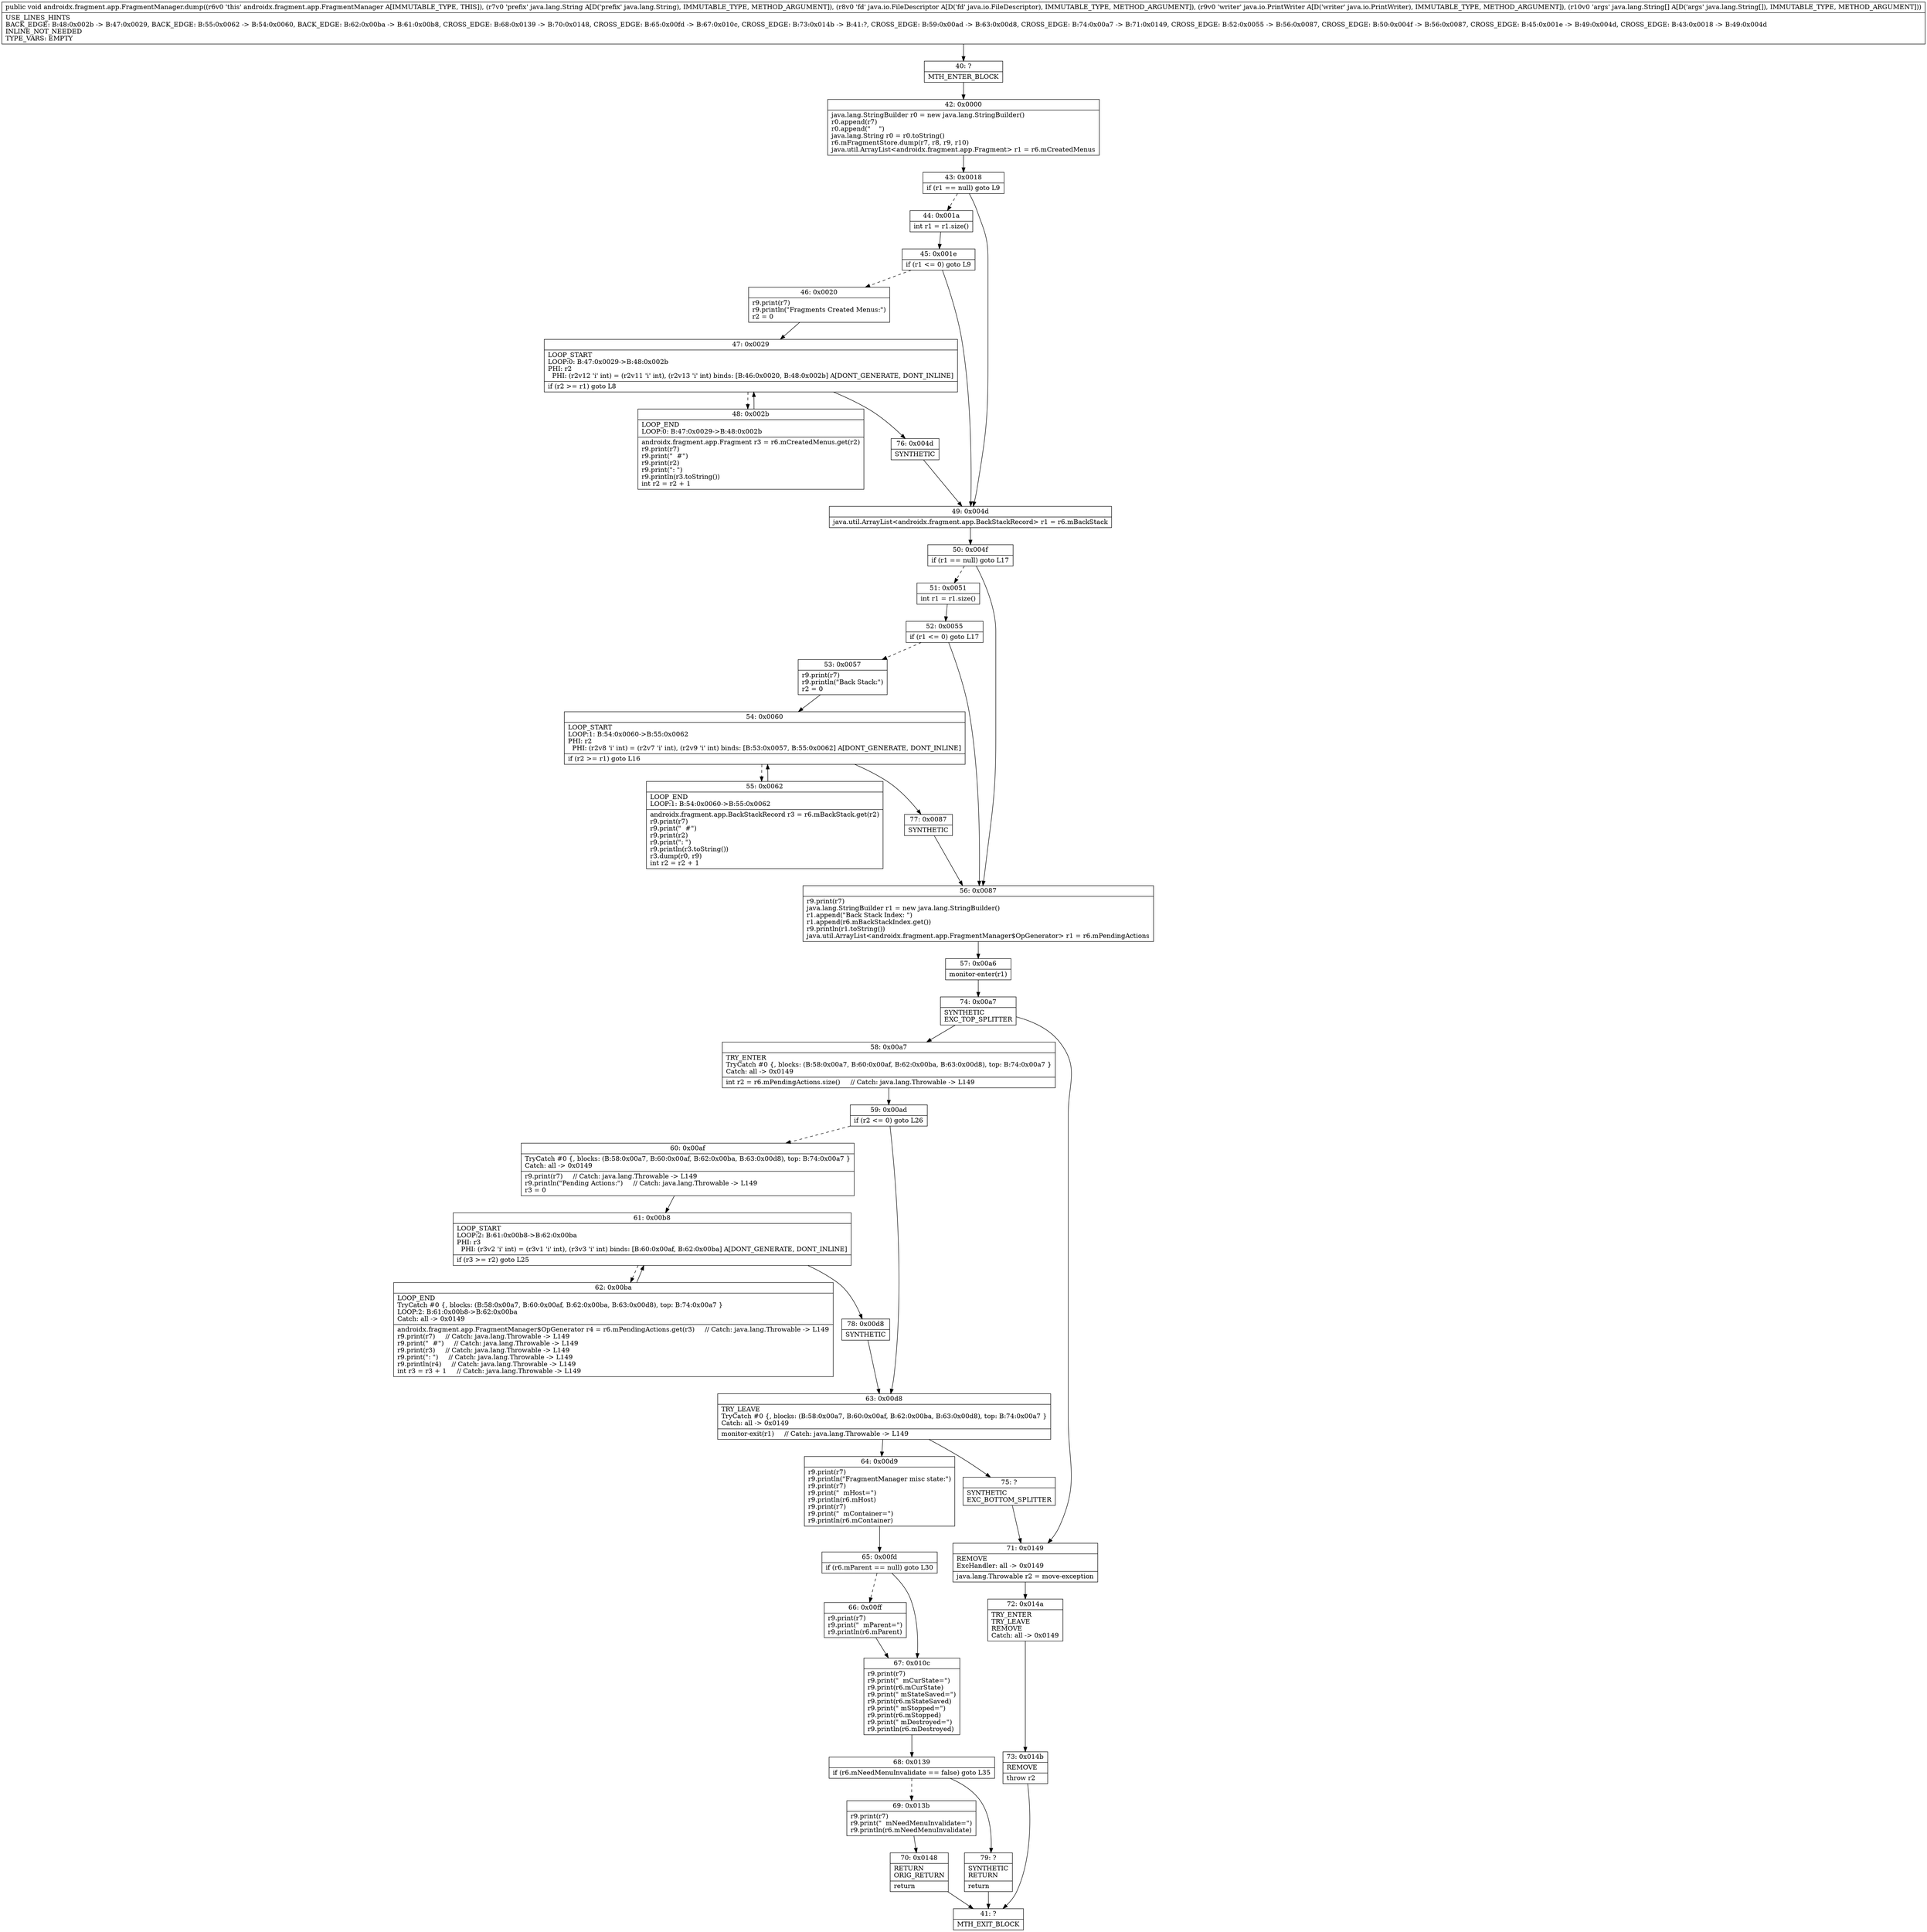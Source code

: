 digraph "CFG forandroidx.fragment.app.FragmentManager.dump(Ljava\/lang\/String;Ljava\/io\/FileDescriptor;Ljava\/io\/PrintWriter;[Ljava\/lang\/String;)V" {
Node_40 [shape=record,label="{40\:\ ?|MTH_ENTER_BLOCK\l}"];
Node_42 [shape=record,label="{42\:\ 0x0000|java.lang.StringBuilder r0 = new java.lang.StringBuilder()\lr0.append(r7)\lr0.append(\"    \")\ljava.lang.String r0 = r0.toString()\lr6.mFragmentStore.dump(r7, r8, r9, r10)\ljava.util.ArrayList\<androidx.fragment.app.Fragment\> r1 = r6.mCreatedMenus\l}"];
Node_43 [shape=record,label="{43\:\ 0x0018|if (r1 == null) goto L9\l}"];
Node_44 [shape=record,label="{44\:\ 0x001a|int r1 = r1.size()\l}"];
Node_45 [shape=record,label="{45\:\ 0x001e|if (r1 \<= 0) goto L9\l}"];
Node_46 [shape=record,label="{46\:\ 0x0020|r9.print(r7)\lr9.println(\"Fragments Created Menus:\")\lr2 = 0\l}"];
Node_47 [shape=record,label="{47\:\ 0x0029|LOOP_START\lLOOP:0: B:47:0x0029\-\>B:48:0x002b\lPHI: r2 \l  PHI: (r2v12 'i' int) = (r2v11 'i' int), (r2v13 'i' int) binds: [B:46:0x0020, B:48:0x002b] A[DONT_GENERATE, DONT_INLINE]\l|if (r2 \>= r1) goto L8\l}"];
Node_48 [shape=record,label="{48\:\ 0x002b|LOOP_END\lLOOP:0: B:47:0x0029\-\>B:48:0x002b\l|androidx.fragment.app.Fragment r3 = r6.mCreatedMenus.get(r2)\lr9.print(r7)\lr9.print(\"  #\")\lr9.print(r2)\lr9.print(\": \")\lr9.println(r3.toString())\lint r2 = r2 + 1\l}"];
Node_76 [shape=record,label="{76\:\ 0x004d|SYNTHETIC\l}"];
Node_49 [shape=record,label="{49\:\ 0x004d|java.util.ArrayList\<androidx.fragment.app.BackStackRecord\> r1 = r6.mBackStack\l}"];
Node_50 [shape=record,label="{50\:\ 0x004f|if (r1 == null) goto L17\l}"];
Node_51 [shape=record,label="{51\:\ 0x0051|int r1 = r1.size()\l}"];
Node_52 [shape=record,label="{52\:\ 0x0055|if (r1 \<= 0) goto L17\l}"];
Node_53 [shape=record,label="{53\:\ 0x0057|r9.print(r7)\lr9.println(\"Back Stack:\")\lr2 = 0\l}"];
Node_54 [shape=record,label="{54\:\ 0x0060|LOOP_START\lLOOP:1: B:54:0x0060\-\>B:55:0x0062\lPHI: r2 \l  PHI: (r2v8 'i' int) = (r2v7 'i' int), (r2v9 'i' int) binds: [B:53:0x0057, B:55:0x0062] A[DONT_GENERATE, DONT_INLINE]\l|if (r2 \>= r1) goto L16\l}"];
Node_55 [shape=record,label="{55\:\ 0x0062|LOOP_END\lLOOP:1: B:54:0x0060\-\>B:55:0x0062\l|androidx.fragment.app.BackStackRecord r3 = r6.mBackStack.get(r2)\lr9.print(r7)\lr9.print(\"  #\")\lr9.print(r2)\lr9.print(\": \")\lr9.println(r3.toString())\lr3.dump(r0, r9)\lint r2 = r2 + 1\l}"];
Node_77 [shape=record,label="{77\:\ 0x0087|SYNTHETIC\l}"];
Node_56 [shape=record,label="{56\:\ 0x0087|r9.print(r7)\ljava.lang.StringBuilder r1 = new java.lang.StringBuilder()\lr1.append(\"Back Stack Index: \")\lr1.append(r6.mBackStackIndex.get())\lr9.println(r1.toString())\ljava.util.ArrayList\<androidx.fragment.app.FragmentManager$OpGenerator\> r1 = r6.mPendingActions\l}"];
Node_57 [shape=record,label="{57\:\ 0x00a6|monitor\-enter(r1)\l}"];
Node_74 [shape=record,label="{74\:\ 0x00a7|SYNTHETIC\lEXC_TOP_SPLITTER\l}"];
Node_58 [shape=record,label="{58\:\ 0x00a7|TRY_ENTER\lTryCatch #0 \{, blocks: (B:58:0x00a7, B:60:0x00af, B:62:0x00ba, B:63:0x00d8), top: B:74:0x00a7 \}\lCatch: all \-\> 0x0149\l|int r2 = r6.mPendingActions.size()     \/\/ Catch: java.lang.Throwable \-\> L149\l}"];
Node_59 [shape=record,label="{59\:\ 0x00ad|if (r2 \<= 0) goto L26\l}"];
Node_60 [shape=record,label="{60\:\ 0x00af|TryCatch #0 \{, blocks: (B:58:0x00a7, B:60:0x00af, B:62:0x00ba, B:63:0x00d8), top: B:74:0x00a7 \}\lCatch: all \-\> 0x0149\l|r9.print(r7)     \/\/ Catch: java.lang.Throwable \-\> L149\lr9.println(\"Pending Actions:\")     \/\/ Catch: java.lang.Throwable \-\> L149\lr3 = 0\l}"];
Node_61 [shape=record,label="{61\:\ 0x00b8|LOOP_START\lLOOP:2: B:61:0x00b8\-\>B:62:0x00ba\lPHI: r3 \l  PHI: (r3v2 'i' int) = (r3v1 'i' int), (r3v3 'i' int) binds: [B:60:0x00af, B:62:0x00ba] A[DONT_GENERATE, DONT_INLINE]\l|if (r3 \>= r2) goto L25\l}"];
Node_62 [shape=record,label="{62\:\ 0x00ba|LOOP_END\lTryCatch #0 \{, blocks: (B:58:0x00a7, B:60:0x00af, B:62:0x00ba, B:63:0x00d8), top: B:74:0x00a7 \}\lLOOP:2: B:61:0x00b8\-\>B:62:0x00ba\lCatch: all \-\> 0x0149\l|androidx.fragment.app.FragmentManager$OpGenerator r4 = r6.mPendingActions.get(r3)     \/\/ Catch: java.lang.Throwable \-\> L149\lr9.print(r7)     \/\/ Catch: java.lang.Throwable \-\> L149\lr9.print(\"  #\")     \/\/ Catch: java.lang.Throwable \-\> L149\lr9.print(r3)     \/\/ Catch: java.lang.Throwable \-\> L149\lr9.print(\": \")     \/\/ Catch: java.lang.Throwable \-\> L149\lr9.println(r4)     \/\/ Catch: java.lang.Throwable \-\> L149\lint r3 = r3 + 1     \/\/ Catch: java.lang.Throwable \-\> L149\l}"];
Node_78 [shape=record,label="{78\:\ 0x00d8|SYNTHETIC\l}"];
Node_63 [shape=record,label="{63\:\ 0x00d8|TRY_LEAVE\lTryCatch #0 \{, blocks: (B:58:0x00a7, B:60:0x00af, B:62:0x00ba, B:63:0x00d8), top: B:74:0x00a7 \}\lCatch: all \-\> 0x0149\l|monitor\-exit(r1)     \/\/ Catch: java.lang.Throwable \-\> L149\l}"];
Node_64 [shape=record,label="{64\:\ 0x00d9|r9.print(r7)\lr9.println(\"FragmentManager misc state:\")\lr9.print(r7)\lr9.print(\"  mHost=\")\lr9.println(r6.mHost)\lr9.print(r7)\lr9.print(\"  mContainer=\")\lr9.println(r6.mContainer)\l}"];
Node_65 [shape=record,label="{65\:\ 0x00fd|if (r6.mParent == null) goto L30\l}"];
Node_66 [shape=record,label="{66\:\ 0x00ff|r9.print(r7)\lr9.print(\"  mParent=\")\lr9.println(r6.mParent)\l}"];
Node_67 [shape=record,label="{67\:\ 0x010c|r9.print(r7)\lr9.print(\"  mCurState=\")\lr9.print(r6.mCurState)\lr9.print(\" mStateSaved=\")\lr9.print(r6.mStateSaved)\lr9.print(\" mStopped=\")\lr9.print(r6.mStopped)\lr9.print(\" mDestroyed=\")\lr9.println(r6.mDestroyed)\l}"];
Node_68 [shape=record,label="{68\:\ 0x0139|if (r6.mNeedMenuInvalidate == false) goto L35\l}"];
Node_69 [shape=record,label="{69\:\ 0x013b|r9.print(r7)\lr9.print(\"  mNeedMenuInvalidate=\")\lr9.println(r6.mNeedMenuInvalidate)\l}"];
Node_70 [shape=record,label="{70\:\ 0x0148|RETURN\lORIG_RETURN\l|return\l}"];
Node_41 [shape=record,label="{41\:\ ?|MTH_EXIT_BLOCK\l}"];
Node_79 [shape=record,label="{79\:\ ?|SYNTHETIC\lRETURN\l|return\l}"];
Node_75 [shape=record,label="{75\:\ ?|SYNTHETIC\lEXC_BOTTOM_SPLITTER\l}"];
Node_71 [shape=record,label="{71\:\ 0x0149|REMOVE\lExcHandler: all \-\> 0x0149\l|java.lang.Throwable r2 = move\-exception\l}"];
Node_72 [shape=record,label="{72\:\ 0x014a|TRY_ENTER\lTRY_LEAVE\lREMOVE\lCatch: all \-\> 0x0149\l}"];
Node_73 [shape=record,label="{73\:\ 0x014b|REMOVE\l|throw r2\l}"];
MethodNode[shape=record,label="{public void androidx.fragment.app.FragmentManager.dump((r6v0 'this' androidx.fragment.app.FragmentManager A[IMMUTABLE_TYPE, THIS]), (r7v0 'prefix' java.lang.String A[D('prefix' java.lang.String), IMMUTABLE_TYPE, METHOD_ARGUMENT]), (r8v0 'fd' java.io.FileDescriptor A[D('fd' java.io.FileDescriptor), IMMUTABLE_TYPE, METHOD_ARGUMENT]), (r9v0 'writer' java.io.PrintWriter A[D('writer' java.io.PrintWriter), IMMUTABLE_TYPE, METHOD_ARGUMENT]), (r10v0 'args' java.lang.String[] A[D('args' java.lang.String[]), IMMUTABLE_TYPE, METHOD_ARGUMENT]))  | USE_LINES_HINTS\lBACK_EDGE: B:48:0x002b \-\> B:47:0x0029, BACK_EDGE: B:55:0x0062 \-\> B:54:0x0060, BACK_EDGE: B:62:0x00ba \-\> B:61:0x00b8, CROSS_EDGE: B:68:0x0139 \-\> B:70:0x0148, CROSS_EDGE: B:65:0x00fd \-\> B:67:0x010c, CROSS_EDGE: B:73:0x014b \-\> B:41:?, CROSS_EDGE: B:59:0x00ad \-\> B:63:0x00d8, CROSS_EDGE: B:74:0x00a7 \-\> B:71:0x0149, CROSS_EDGE: B:52:0x0055 \-\> B:56:0x0087, CROSS_EDGE: B:50:0x004f \-\> B:56:0x0087, CROSS_EDGE: B:45:0x001e \-\> B:49:0x004d, CROSS_EDGE: B:43:0x0018 \-\> B:49:0x004d\lINLINE_NOT_NEEDED\lTYPE_VARS: EMPTY\l}"];
MethodNode -> Node_40;Node_40 -> Node_42;
Node_42 -> Node_43;
Node_43 -> Node_44[style=dashed];
Node_43 -> Node_49;
Node_44 -> Node_45;
Node_45 -> Node_46[style=dashed];
Node_45 -> Node_49;
Node_46 -> Node_47;
Node_47 -> Node_48[style=dashed];
Node_47 -> Node_76;
Node_48 -> Node_47;
Node_76 -> Node_49;
Node_49 -> Node_50;
Node_50 -> Node_51[style=dashed];
Node_50 -> Node_56;
Node_51 -> Node_52;
Node_52 -> Node_53[style=dashed];
Node_52 -> Node_56;
Node_53 -> Node_54;
Node_54 -> Node_55[style=dashed];
Node_54 -> Node_77;
Node_55 -> Node_54;
Node_77 -> Node_56;
Node_56 -> Node_57;
Node_57 -> Node_74;
Node_74 -> Node_58;
Node_74 -> Node_71;
Node_58 -> Node_59;
Node_59 -> Node_60[style=dashed];
Node_59 -> Node_63;
Node_60 -> Node_61;
Node_61 -> Node_62[style=dashed];
Node_61 -> Node_78;
Node_62 -> Node_61;
Node_78 -> Node_63;
Node_63 -> Node_64;
Node_63 -> Node_75;
Node_64 -> Node_65;
Node_65 -> Node_66[style=dashed];
Node_65 -> Node_67;
Node_66 -> Node_67;
Node_67 -> Node_68;
Node_68 -> Node_69[style=dashed];
Node_68 -> Node_79;
Node_69 -> Node_70;
Node_70 -> Node_41;
Node_79 -> Node_41;
Node_75 -> Node_71;
Node_71 -> Node_72;
Node_72 -> Node_73;
Node_73 -> Node_41;
}

